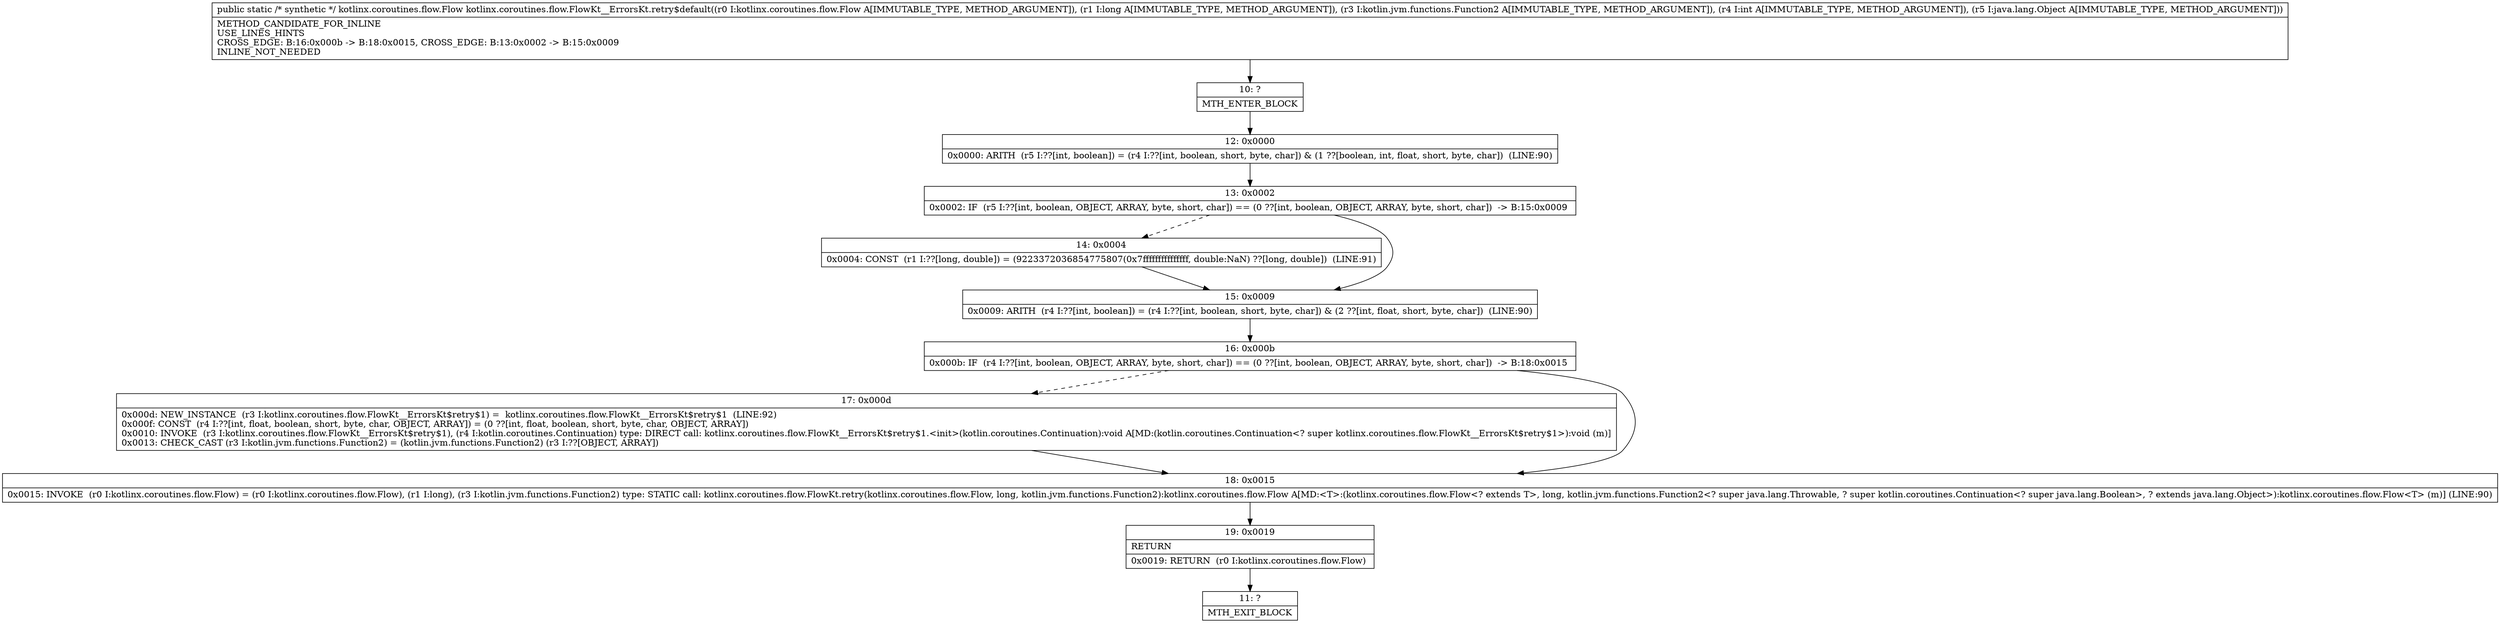 digraph "CFG forkotlinx.coroutines.flow.FlowKt__ErrorsKt.retry$default(Lkotlinx\/coroutines\/flow\/Flow;JLkotlin\/jvm\/functions\/Function2;ILjava\/lang\/Object;)Lkotlinx\/coroutines\/flow\/Flow;" {
Node_10 [shape=record,label="{10\:\ ?|MTH_ENTER_BLOCK\l}"];
Node_12 [shape=record,label="{12\:\ 0x0000|0x0000: ARITH  (r5 I:??[int, boolean]) = (r4 I:??[int, boolean, short, byte, char]) & (1 ??[boolean, int, float, short, byte, char])  (LINE:90)\l}"];
Node_13 [shape=record,label="{13\:\ 0x0002|0x0002: IF  (r5 I:??[int, boolean, OBJECT, ARRAY, byte, short, char]) == (0 ??[int, boolean, OBJECT, ARRAY, byte, short, char])  \-\> B:15:0x0009 \l}"];
Node_14 [shape=record,label="{14\:\ 0x0004|0x0004: CONST  (r1 I:??[long, double]) = (9223372036854775807(0x7fffffffffffffff, double:NaN) ??[long, double])  (LINE:91)\l}"];
Node_15 [shape=record,label="{15\:\ 0x0009|0x0009: ARITH  (r4 I:??[int, boolean]) = (r4 I:??[int, boolean, short, byte, char]) & (2 ??[int, float, short, byte, char])  (LINE:90)\l}"];
Node_16 [shape=record,label="{16\:\ 0x000b|0x000b: IF  (r4 I:??[int, boolean, OBJECT, ARRAY, byte, short, char]) == (0 ??[int, boolean, OBJECT, ARRAY, byte, short, char])  \-\> B:18:0x0015 \l}"];
Node_17 [shape=record,label="{17\:\ 0x000d|0x000d: NEW_INSTANCE  (r3 I:kotlinx.coroutines.flow.FlowKt__ErrorsKt$retry$1) =  kotlinx.coroutines.flow.FlowKt__ErrorsKt$retry$1  (LINE:92)\l0x000f: CONST  (r4 I:??[int, float, boolean, short, byte, char, OBJECT, ARRAY]) = (0 ??[int, float, boolean, short, byte, char, OBJECT, ARRAY]) \l0x0010: INVOKE  (r3 I:kotlinx.coroutines.flow.FlowKt__ErrorsKt$retry$1), (r4 I:kotlin.coroutines.Continuation) type: DIRECT call: kotlinx.coroutines.flow.FlowKt__ErrorsKt$retry$1.\<init\>(kotlin.coroutines.Continuation):void A[MD:(kotlin.coroutines.Continuation\<? super kotlinx.coroutines.flow.FlowKt__ErrorsKt$retry$1\>):void (m)]\l0x0013: CHECK_CAST (r3 I:kotlin.jvm.functions.Function2) = (kotlin.jvm.functions.Function2) (r3 I:??[OBJECT, ARRAY]) \l}"];
Node_18 [shape=record,label="{18\:\ 0x0015|0x0015: INVOKE  (r0 I:kotlinx.coroutines.flow.Flow) = (r0 I:kotlinx.coroutines.flow.Flow), (r1 I:long), (r3 I:kotlin.jvm.functions.Function2) type: STATIC call: kotlinx.coroutines.flow.FlowKt.retry(kotlinx.coroutines.flow.Flow, long, kotlin.jvm.functions.Function2):kotlinx.coroutines.flow.Flow A[MD:\<T\>:(kotlinx.coroutines.flow.Flow\<? extends T\>, long, kotlin.jvm.functions.Function2\<? super java.lang.Throwable, ? super kotlin.coroutines.Continuation\<? super java.lang.Boolean\>, ? extends java.lang.Object\>):kotlinx.coroutines.flow.Flow\<T\> (m)] (LINE:90)\l}"];
Node_19 [shape=record,label="{19\:\ 0x0019|RETURN\l|0x0019: RETURN  (r0 I:kotlinx.coroutines.flow.Flow) \l}"];
Node_11 [shape=record,label="{11\:\ ?|MTH_EXIT_BLOCK\l}"];
MethodNode[shape=record,label="{public static \/* synthetic *\/ kotlinx.coroutines.flow.Flow kotlinx.coroutines.flow.FlowKt__ErrorsKt.retry$default((r0 I:kotlinx.coroutines.flow.Flow A[IMMUTABLE_TYPE, METHOD_ARGUMENT]), (r1 I:long A[IMMUTABLE_TYPE, METHOD_ARGUMENT]), (r3 I:kotlin.jvm.functions.Function2 A[IMMUTABLE_TYPE, METHOD_ARGUMENT]), (r4 I:int A[IMMUTABLE_TYPE, METHOD_ARGUMENT]), (r5 I:java.lang.Object A[IMMUTABLE_TYPE, METHOD_ARGUMENT]))  | METHOD_CANDIDATE_FOR_INLINE\lUSE_LINES_HINTS\lCROSS_EDGE: B:16:0x000b \-\> B:18:0x0015, CROSS_EDGE: B:13:0x0002 \-\> B:15:0x0009\lINLINE_NOT_NEEDED\l}"];
MethodNode -> Node_10;Node_10 -> Node_12;
Node_12 -> Node_13;
Node_13 -> Node_14[style=dashed];
Node_13 -> Node_15;
Node_14 -> Node_15;
Node_15 -> Node_16;
Node_16 -> Node_17[style=dashed];
Node_16 -> Node_18;
Node_17 -> Node_18;
Node_18 -> Node_19;
Node_19 -> Node_11;
}

